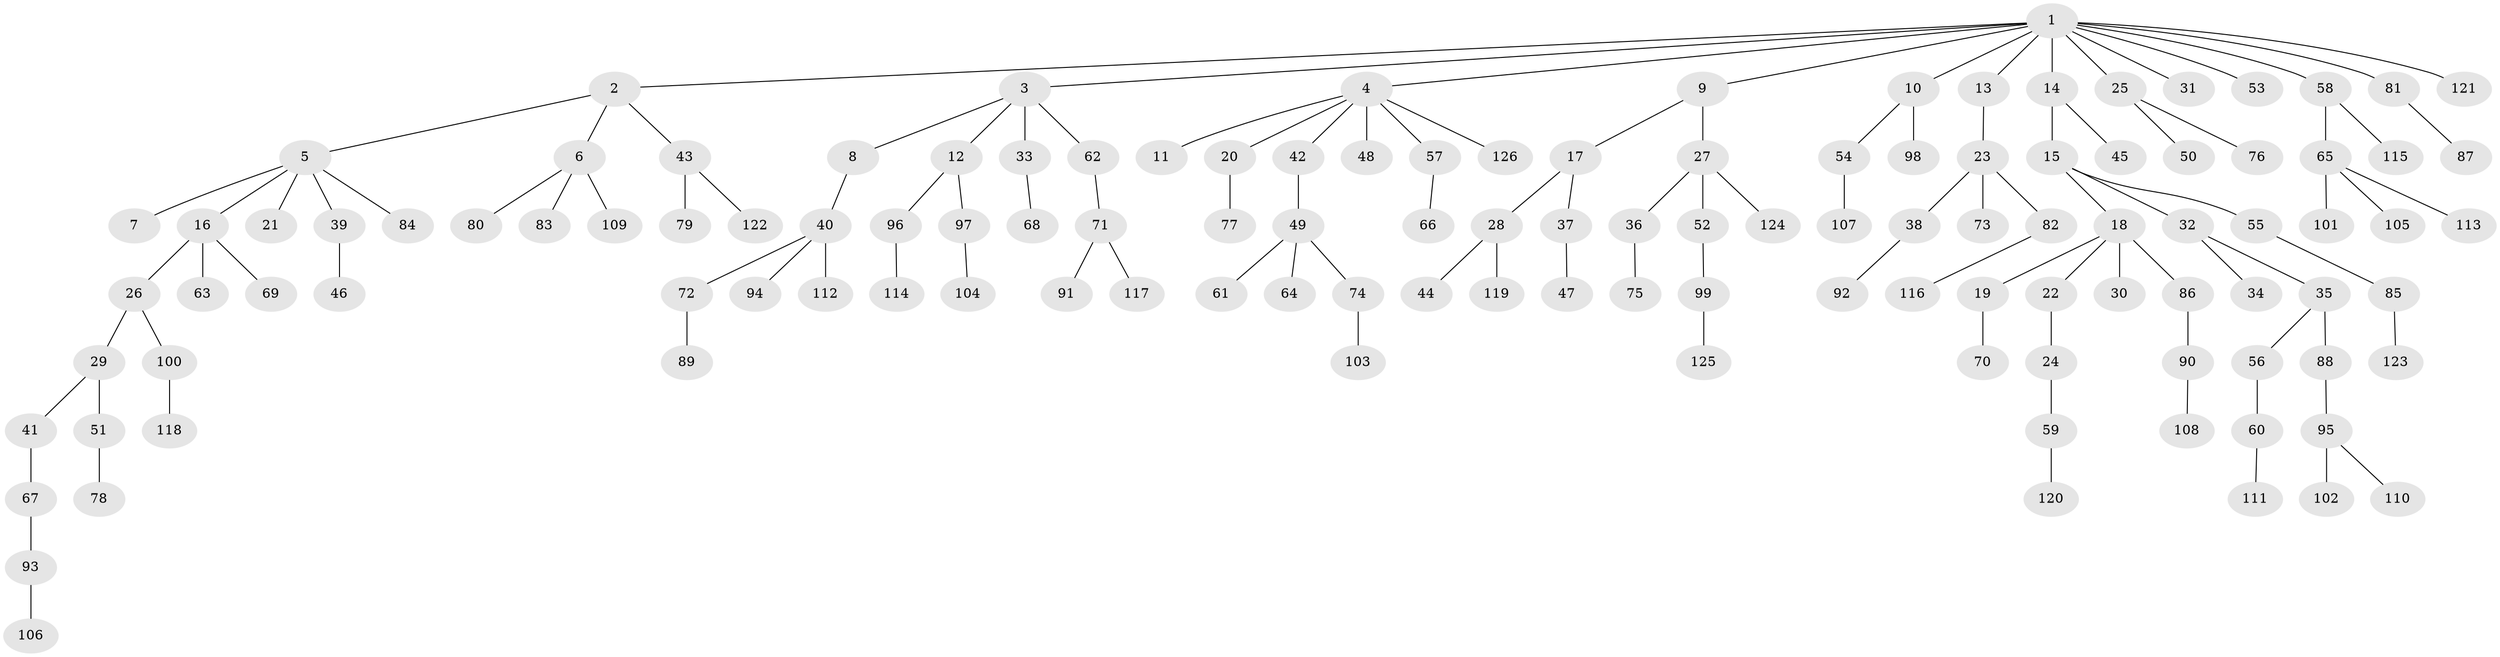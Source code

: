 // Generated by graph-tools (version 1.1) at 2025/26/03/09/25 03:26:31]
// undirected, 126 vertices, 125 edges
graph export_dot {
graph [start="1"]
  node [color=gray90,style=filled];
  1;
  2;
  3;
  4;
  5;
  6;
  7;
  8;
  9;
  10;
  11;
  12;
  13;
  14;
  15;
  16;
  17;
  18;
  19;
  20;
  21;
  22;
  23;
  24;
  25;
  26;
  27;
  28;
  29;
  30;
  31;
  32;
  33;
  34;
  35;
  36;
  37;
  38;
  39;
  40;
  41;
  42;
  43;
  44;
  45;
  46;
  47;
  48;
  49;
  50;
  51;
  52;
  53;
  54;
  55;
  56;
  57;
  58;
  59;
  60;
  61;
  62;
  63;
  64;
  65;
  66;
  67;
  68;
  69;
  70;
  71;
  72;
  73;
  74;
  75;
  76;
  77;
  78;
  79;
  80;
  81;
  82;
  83;
  84;
  85;
  86;
  87;
  88;
  89;
  90;
  91;
  92;
  93;
  94;
  95;
  96;
  97;
  98;
  99;
  100;
  101;
  102;
  103;
  104;
  105;
  106;
  107;
  108;
  109;
  110;
  111;
  112;
  113;
  114;
  115;
  116;
  117;
  118;
  119;
  120;
  121;
  122;
  123;
  124;
  125;
  126;
  1 -- 2;
  1 -- 3;
  1 -- 4;
  1 -- 9;
  1 -- 10;
  1 -- 13;
  1 -- 14;
  1 -- 25;
  1 -- 31;
  1 -- 53;
  1 -- 58;
  1 -- 81;
  1 -- 121;
  2 -- 5;
  2 -- 6;
  2 -- 43;
  3 -- 8;
  3 -- 12;
  3 -- 33;
  3 -- 62;
  4 -- 11;
  4 -- 20;
  4 -- 42;
  4 -- 48;
  4 -- 57;
  4 -- 126;
  5 -- 7;
  5 -- 16;
  5 -- 21;
  5 -- 39;
  5 -- 84;
  6 -- 80;
  6 -- 83;
  6 -- 109;
  8 -- 40;
  9 -- 17;
  9 -- 27;
  10 -- 54;
  10 -- 98;
  12 -- 96;
  12 -- 97;
  13 -- 23;
  14 -- 15;
  14 -- 45;
  15 -- 18;
  15 -- 32;
  15 -- 55;
  16 -- 26;
  16 -- 63;
  16 -- 69;
  17 -- 28;
  17 -- 37;
  18 -- 19;
  18 -- 22;
  18 -- 30;
  18 -- 86;
  19 -- 70;
  20 -- 77;
  22 -- 24;
  23 -- 38;
  23 -- 73;
  23 -- 82;
  24 -- 59;
  25 -- 50;
  25 -- 76;
  26 -- 29;
  26 -- 100;
  27 -- 36;
  27 -- 52;
  27 -- 124;
  28 -- 44;
  28 -- 119;
  29 -- 41;
  29 -- 51;
  32 -- 34;
  32 -- 35;
  33 -- 68;
  35 -- 56;
  35 -- 88;
  36 -- 75;
  37 -- 47;
  38 -- 92;
  39 -- 46;
  40 -- 72;
  40 -- 94;
  40 -- 112;
  41 -- 67;
  42 -- 49;
  43 -- 79;
  43 -- 122;
  49 -- 61;
  49 -- 64;
  49 -- 74;
  51 -- 78;
  52 -- 99;
  54 -- 107;
  55 -- 85;
  56 -- 60;
  57 -- 66;
  58 -- 65;
  58 -- 115;
  59 -- 120;
  60 -- 111;
  62 -- 71;
  65 -- 101;
  65 -- 105;
  65 -- 113;
  67 -- 93;
  71 -- 91;
  71 -- 117;
  72 -- 89;
  74 -- 103;
  81 -- 87;
  82 -- 116;
  85 -- 123;
  86 -- 90;
  88 -- 95;
  90 -- 108;
  93 -- 106;
  95 -- 102;
  95 -- 110;
  96 -- 114;
  97 -- 104;
  99 -- 125;
  100 -- 118;
}
